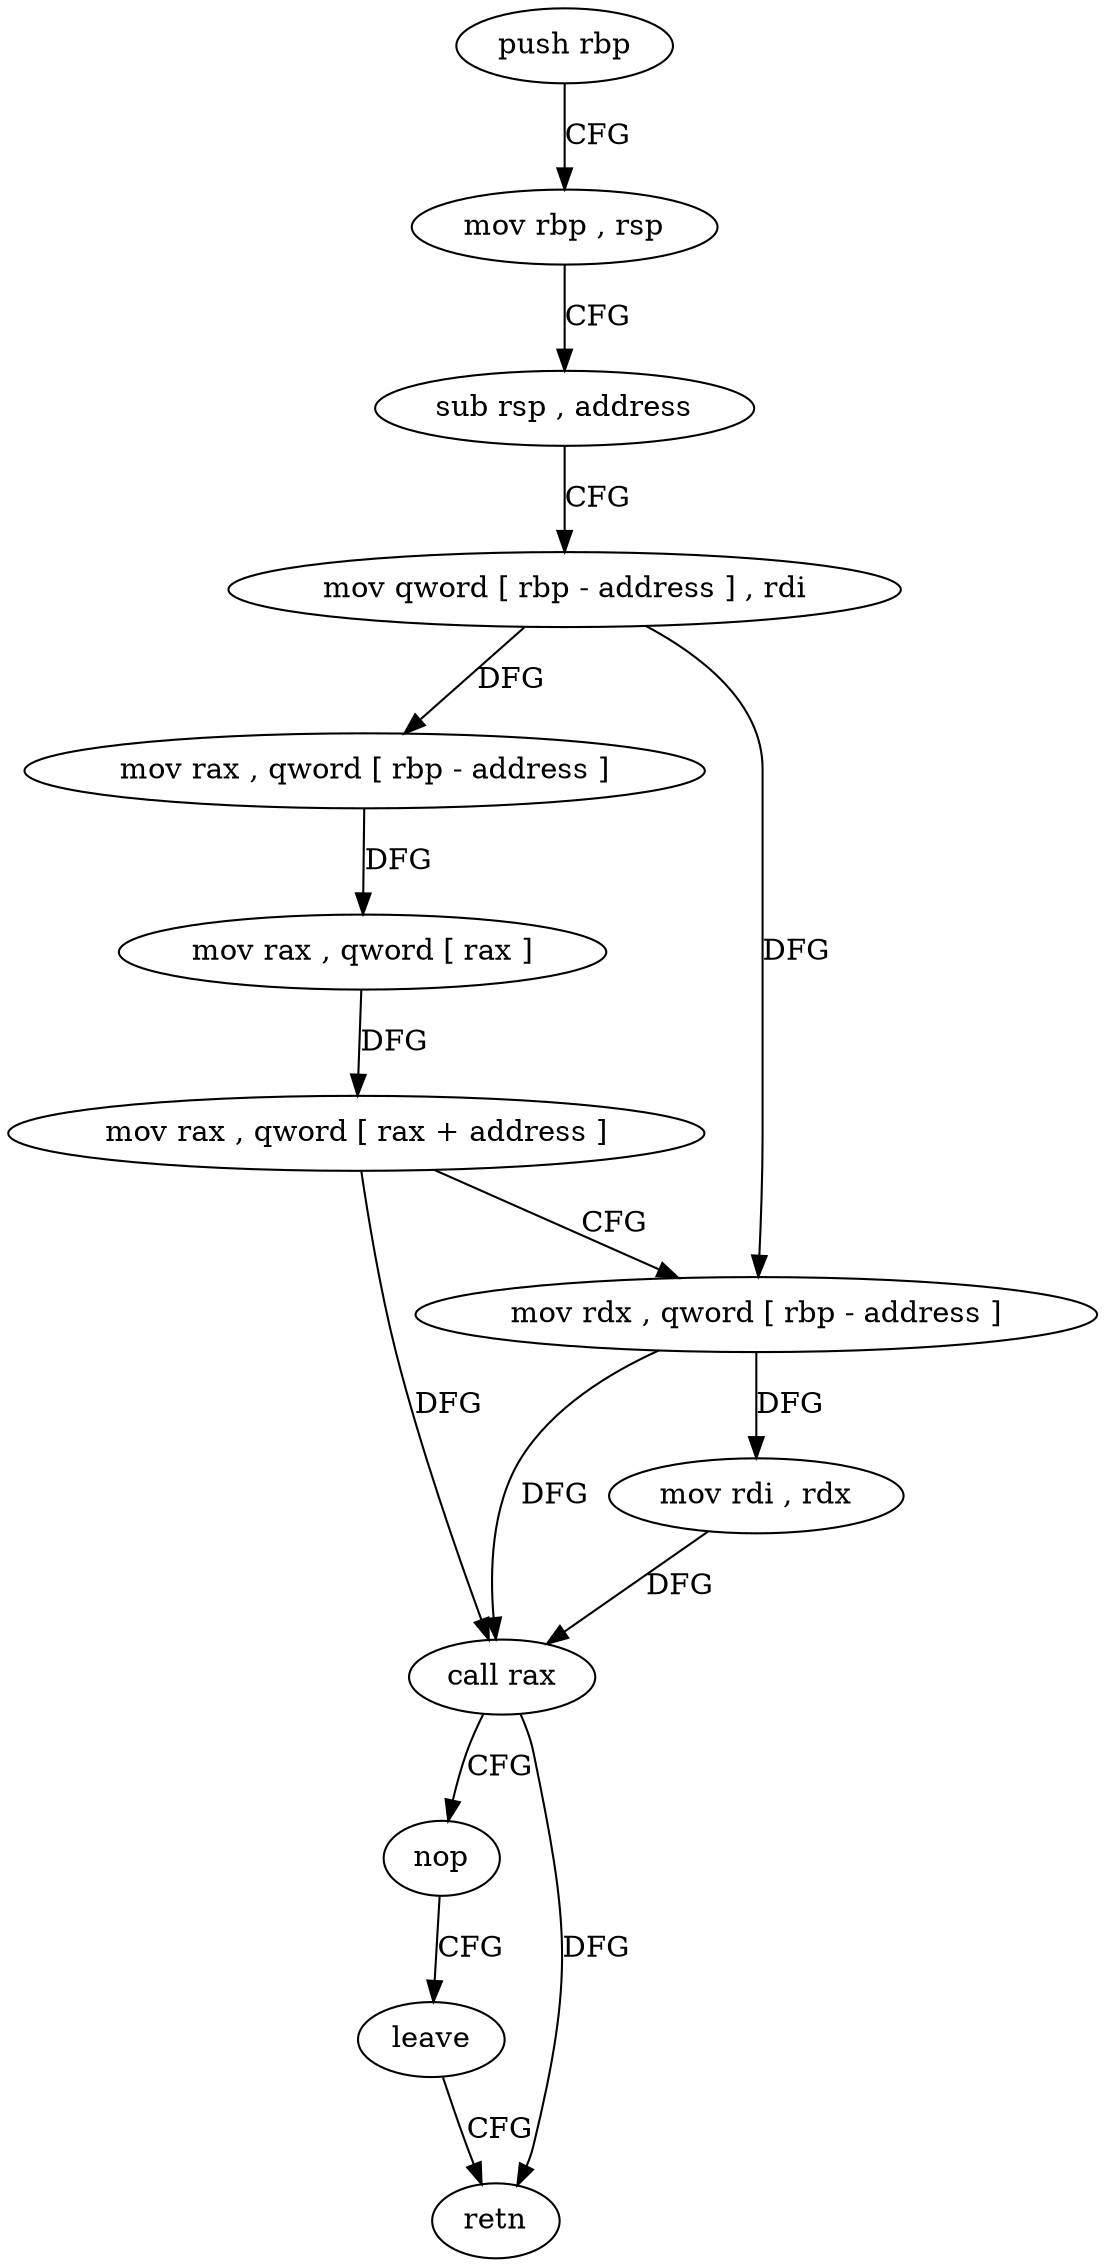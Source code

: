 digraph "func" {
"231028" [label = "push rbp" ]
"231029" [label = "mov rbp , rsp" ]
"231032" [label = "sub rsp , address" ]
"231036" [label = "mov qword [ rbp - address ] , rdi" ]
"231040" [label = "mov rax , qword [ rbp - address ]" ]
"231044" [label = "mov rax , qword [ rax ]" ]
"231047" [label = "mov rax , qword [ rax + address ]" ]
"231054" [label = "mov rdx , qword [ rbp - address ]" ]
"231058" [label = "mov rdi , rdx" ]
"231061" [label = "call rax" ]
"231063" [label = "nop" ]
"231064" [label = "leave" ]
"231065" [label = "retn" ]
"231028" -> "231029" [ label = "CFG" ]
"231029" -> "231032" [ label = "CFG" ]
"231032" -> "231036" [ label = "CFG" ]
"231036" -> "231040" [ label = "DFG" ]
"231036" -> "231054" [ label = "DFG" ]
"231040" -> "231044" [ label = "DFG" ]
"231044" -> "231047" [ label = "DFG" ]
"231047" -> "231054" [ label = "CFG" ]
"231047" -> "231061" [ label = "DFG" ]
"231054" -> "231058" [ label = "DFG" ]
"231054" -> "231061" [ label = "DFG" ]
"231058" -> "231061" [ label = "DFG" ]
"231061" -> "231063" [ label = "CFG" ]
"231061" -> "231065" [ label = "DFG" ]
"231063" -> "231064" [ label = "CFG" ]
"231064" -> "231065" [ label = "CFG" ]
}
